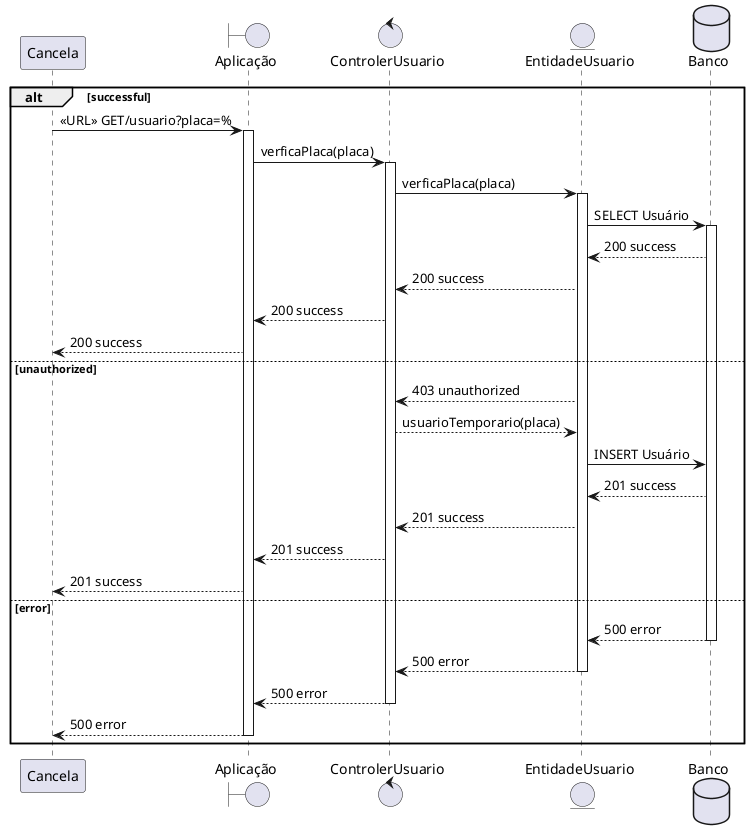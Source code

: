 @startuml
participant Cancela as catraca
boundary    Aplicação as app
control     ControlerUsuario as controler
entity      EntidadeUsuario as user
database    Banco as bd


alt successful

catraca -> app ++ : <<URL>> GET/usuario?placa=%
app -> controler ++: verficaPlaca(placa)
controler-> user ++: verficaPlaca(placa)
user-> bd ++: SELECT Usuário

bd--> user: 200 success
user--> controler: 200 success
controler--> app: 200 success
app --> catraca: 200 success

else unauthorized
user--> controler: 403 unauthorized
controler--> user: usuarioTemporario(placa)
user-> bd: INSERT Usuário
bd--> user: 201 success
user--> controler: 201 success
controler--> app: 201 success
app --> catraca: 201 success

else error
bd--> user --: 500 error
user--> controler--: 500 error
controler--> app --: 500 error
app --> catraca --: 500 error

end
 
@enduml

